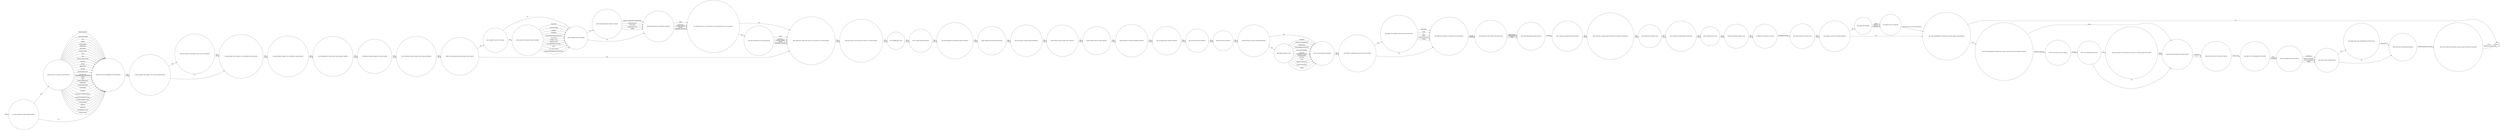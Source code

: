digraph OLD_CONCERTED_INDISCIPLINE {  rankdir=LR;
  node [shape = circle];
  START_NODE [label="", shape=none];
  START_NODE -> 44750 [label = "start"];
  END_NODE [label="END", shape="doublecircle"];
  44122 [label = "WAS CONTROL AND RESTRAINTS EMPLOYED"];
  44122 -> 44979 [label = "YES"];
  44122 -> 44979 [label = "NO"];
  44140 [label = "IS THE INCIDENT SUBJECT TO A GOVERNOR'S ADJUDICATION"];
  44140 -> 44256 [label = "YES"];
  44140 -> 44256 [label = "NO"];
  44156 [label = "HAS THE PRISON SERVICE PRESS OFFICE BEEN INFORMED"];
  44156 -> 44267 [label = "YES"];
  44156 -> 44267 [label = "NO"];
  44161 [label = "WERE WORKS SERVICES STAFF PRESENT"];
  44161 -> 45165 [label = "YES"];
  44161 -> 45165 [label = "NO"];
  44162 [label = "HAS THE SERVICE SUPPLIER BEEN NOTIFIED OF A REPLACEMENT KEYWORD?"];
  44162 -> 44216 [label = "YES"];
  44162 -> 44216 [label = "NO"];
  44170 [label = "HOW MANY PRISONERS WERE INVOLVED"];
  44170 -> 44551 [label = "NUMBER"];
  44182 [label = "IS THE INCIDENT THE SUBJECT OF A POLICE INVESTIGATION"];
  44182 -> 44783 [label = "YES"];
  44182 -> 44774 [label = "NO"];
  44216 [label = "INDICATE THE NATURE OF THE SHUT DOWN"];
  44216 -> 44562 [label = "TELEPHONY"];
  44216 -> 44562 [label = "IT"];
  44238 [label = "WERE EXTENDABLE BATONS USED"];
  44238 -> 44338 [label = "YES"];
  44238 -> 44338 [label = "NO"];
  44250 [label = "WAS THE KEYWORD REQUESTED?"];
  44250 -> 44162 [label = "YES"];
  44250 -> 44216 [label = "NO"];
  44256 [label = "IS ANY MEMBER OF STAFF FACING DISCIPLINARY CHARGES"];
  44256 -> 45065 [label = "YES"];
  44256 -> 45065 [label = "NO"];
  44267 [label = "WERE ANY INJURIES RECEIVED DURING THIS INCIDENT"];
  44267 -> 45129 [label = "YES"];
  44267 -> 44884 [label = "NO"];
  44279 [label = "QUOTE THE VANTIVE CASE NUMBER"];
  44279 -> 44250 [label = "NUMBER"];
  44296 [label = "WERE TRAINED NEGOTIATORS DEPLOYED"];
  44296 -> 44317 [label = "YES"];
  44296 -> 44317 [label = "NO"];
  44299 [label = "WAS THE FIRE SERVICE PRESENT"];
  44299 -> 45174 [label = "YES"];
  44299 -> 45174 [label = "NO"];
  44304 [label = "WHAT WAS THE LOCATION OF THE INCIDENT"];
  44304 -> 44910 [label = "ADMINISTRATION"];
  44304 -> 44910 [label = "ASSOCIATION AREA"];
  44304 -> 44910 [label = "CELL"];
  44304 -> 44910 [label = "CHAPEL"];
  44304 -> 44910 [label = "DINING ROOM"];
  44304 -> 44910 [label = "DORMITORY"];
  44304 -> 44910 [label = "EDUCATION"];
  44304 -> 44910 [label = "EXERCISE YARD"];
  44304 -> 44910 [label = "GATE"];
  44304 -> 44910 [label = "GYM"];
  44304 -> 44910 [label = "HEALTH CARE CENTRE"];
  44304 -> 44910 [label = "KITCHEN"];
  44304 -> 44910 [label = "OFFICE"];
  44304 -> 44910 [label = "RECEPTION"];
  44304 -> 44910 [label = "RECESS"];
  44304 -> 44910 [label = "SEGREGATION UNIT"];
  44304 -> 44910 [label = "SPECIAL UNIT"];
  44304 -> 44910 [label = "SHOWERS/CHANGING ROOM"];
  44304 -> 44910 [label = "VISITS"];
  44304 -> 44910 [label = "WING"];
  44304 -> 44910 [label = "WORKS DEPARTMENT"];
  44304 -> 44910 [label = "WORKSHOP"];
  44304 -> 44910 [label = "WITHIN PERIMETER"];
  44304 -> 44910 [label = "ELSEWHERE"];
  44304 -> 44910 [label = "FUNERAL"];
  44304 -> 44910 [label = "HOSPITAL OUTSIDE (PATIENT)"];
  44304 -> 44910 [label = "HOSPITAL OUTSIDE (VISITING)"];
  44304 -> 44910 [label = "OUTSIDE WORKING PARTY"];
  44304 -> 44910 [label = "SPORTS FIELD"];
  44304 -> 44910 [label = "VEHICLE"];
  44304 -> 44910 [label = "WEDDINGS"];
  44304 -> 44910 [label = "MAGISTRATES COURT"];
  44304 -> 44910 [label = "CROWN COURT"];
  44317 [label = "WAS AN INCIDENT LIAISON OFFICER PRESENT"];
  44317 -> 45045 [label = "YES"];
  44317 -> 45045 [label = "NO"];
  44336 [label = "WAS ANY EVACUATION NECESSARY"];
  44336 -> 44483 [label = "YES"];
  44336 -> 44483 [label = "NO"];
  44338 [label = "DURATION OF INCIDENT IN HOURS"];
  44338 -> 45153 [label = "NUMBER OF HOURS"];
  44387 [label = "DESCRIBE THE DAMAGE"];
  44387 -> 44661 [label = "MINOR"];
  44387 -> 44661 [label = "SERIOUS"];
  44387 -> 44661 [label = "EXTENSIVE"];
  44438 [label = "WERE WEAPONS USED BY THE PERPETRATORS"];
  44438 -> 44654 [label = "YES"];
  44438 -> 44336 [label = "NO"];
  44483 [label = "WAS THERE AN APPARENT REASON FOR THE INCIDENT"];
  44483 -> 44656 [label = "YES"];
  44483 -> 44738 [label = "NO"];
  44531 [label = "WAS A MINOR INJURY SUSTAINED"];
  44531 -> 44877 [label = "YES"];
  44531 -> 44734 [label = "NO"];
  44551 [label = "HAVE THE RING LEADERS BEEN IDENTIFIED"];
  44551 -> 44623 [label = "YES"];
  44551 -> 44623 [label = "NO"];
  44562 [label = "WHAT TIME WAS THE SYSTEM SHUT DOWN?"];
  44562 -> 44577 [label = "ENTER TIME"];
  44577 [label = "WAS THIS A FULL OR PARTIAL SHUT DOWN?"];
  44577 -> 44809 [label = "FULL"];
  44577 -> 44809 [label = "PARTIAL"];
  44623 [label = "HAVE THE RING LEADERS BEEN ENTERED ON INMATE INVOLVEMENT"];
  44623 -> 44917 [label = "YES"];
  44623 -> 44917 [label = "NO"];
  44654 [label = "DESCRIBE WEAPONS USED"];
  44654 -> 44336 [label = "FIREARM"];
  44654 -> 44336 [label = "CHEMICAL INCAPACITANT"];
  44654 -> 44336 [label = "KNIFE/BLADE"];
  44654 -> 44336 [label = "OTHER SHARP INSTRUMENT"];
  44654 -> 44336 [label = "BLUNT INSTRUMENT"];
  44654 -> 44336 [label = "LIGATURE"];
  44654 -> 44336 [label = "DANGEROUS LIQUID"];
  44654 -> 44336 [label = "EXCRETA/URINE"];
  44654 -> 44336 [label = "SPITTING"];
  44654 -> 44336 [label = "FOOD"];
  44654 -> 44336 [label = "THROWN FURNITURE"];
  44654 -> 44336 [label = "THROWN EQUIPMENT"];
  44654 -> 44336 [label = "OTHER"];
  44656 [label = "DESCRIBE THE APPARENT REASON FOR THE INCIDENT"];
  44656 -> 44738 [label = "FACILITIES"];
  44656 -> 44738 [label = "FOOD"];
  44656 -> 44738 [label = "PAY"];
  44656 -> 44738 [label = "VISITS"];
  44656 -> 44738 [label = "TIME OUT OF CELL"];
  44656 -> 44738 [label = "OTHER"];
  44661 [label = "ESTIMATED COST OF DAMAGE"];
  44661 -> 44810 [label = "ENTER AMOUNT IN POUND STERLING"];
  44662 [label = "WAS THE SYSTEM RE-ACTIVATED LOCALLY OR BY THE SERVICE SUPPLIER"];
  44662 -> END_NODE [label = "LOCAL"];
  44662 -> END_NODE [label = "SERVICE SUPPLIER"];
  44663 [label = "WAS A CANDR ADVISOR PRESENT"];
  44663 -> 44684 [label = "YES"];
  44663 -> 44684 [label = "NO"];
  44679 [label = "ARE ANY STAFF ON SICK LEAVE AS A RESULT OF THIS INCIDENT"];
  44679 -> 44867 [label = "YES"];
  44679 -> 44867 [label = "NO"];
  44684 [label = "WAS THE EMERGENCY RESPONSE VEHICLE PRESENT"];
  44684 -> 44296 [label = "YES"];
  44684 -> 44296 [label = "NO"];
  44697 [label = "WHO WAS DETAINED IN OUTSIDE HOSPITAL"];
  44697 -> 44884 [label = "STAFF"];
  44697 -> 44884 [label = "PRISONERS"];
  44697 -> 44884 [label = "CIVILIAN GRADES"];
  44697 -> 44884 [label = "POLICE"];
  44697 -> 44884 [label = "EXTERNAL CIVILIANS"];
  44724 [label = "WHICH SERIOUS INJURIES WERE SUSTAINED"];
  44724 -> 44531 [label = "FRACTURE"];
  44724 -> 44531 [label = "SCALD OR BURN"];
  44724 -> 44531 [label = "STABBING"];
  44724 -> 44531 [label = "CRUSHING"];
  44724 -> 44531 [label = "EXTENSIVE/MULTIPLE BRUISING"];
  44724 -> 44531 [label = "BLACK EYE"];
  44724 -> 44531 [label = "BROKEN NOSE"];
  44724 -> 44531 [label = "BROKEN TEETH"];
  44724 -> 44531 [label = "CUTS REQUIRING SUTURES"];
  44724 -> 44531 [label = "BITES"];
  44724 -> 44531 [label = "GUN SHOT WOUND"];
  44724 -> 44531 [label = "TEMPORARY/PERMANENT BLINDNESS"];
  44734 [label = "ENTER DESCRIPTION OF PERSON(S) INJURED"];
  44734 -> 44973 [label = "STAFF"];
  44734 -> 44973 [label = "PRISONERS"];
  44734 -> 44973 [label = "CIVILIAN GRADES"];
  44734 -> 44973 [label = "POLICE"];
  44734 -> 44973 [label = "EXTERNAL CIVILIANS"];
  44738 [label = "DESCRIBE THE INCIDENT AS EITHER ACTIVE OR PASSIVE"];
  44738 -> 44760 [label = "ACTIVE"];
  44738 -> 44760 [label = "PASSIVE"];
  44750 [label = "IS THE LOCATION OF THE INCIDENT KNOWN"];
  44750 -> 44304 [label = "YES"];
  44750 -> 44910 [label = "NO"];
  44758 [label = "WAS THE TELEPHONE/IT SYSTEM SHUT DOWN LOCALLY OR BY THE SERVICE SUPPLIER"];
  44758 -> 44216 [label = "LOCAL"];
  44758 -> 44279 [label = "SERVICE SUPPLIER"];
  44760 [label = "DESCRIBE HOW THE INCIDENT WAS RESOLVED"];
  44760 -> 44170 [label = "NEGOTIATION"];
  44760 -> 44170 [label = "INTERVENTION"];
  44760 -> 44170 [label = "OTHER"];
  44764 [label = "WAS THE SYSTEM COMPROMISED?"];
  44764 -> 45013 [label = "YES"];
  44764 -> 44902 [label = "NO"];
  44774 [label = "IS THE INCIDENT THE SUBJECT OF AN INTERNAL INVESTIGATION"];
  44774 -> 44140 [label = "YES"];
  44774 -> 44140 [label = "NO"];
  44783 [label = "HAS ANY PROSECUTION TAKEN PLACE OR IS ANY PENDING"];
  44783 -> 44774 [label = "YES"];
  44783 -> 44774 [label = "NO"];
  44809 [label = "WHO AUTHORISED THE SHUT DOWN?"];
  44809 -> 44764 [label = "GOVERNOR"];
  44809 -> 44764 [label = "DEPUTY GOVERNOR"];
  44809 -> 44764 [label = "DUTY GOVERNOR"];
  44809 -> 44764 [label = "OTHER"];
  44810 [label = "WAS THE TELEPHONE/IT SYSTEM SHUT DOWN DURING THE INCIDENT?"];
  44810 -> 44758 [label = "YES"];
  44810 -> END_NODE [label = "NO"];
  44867 [label = "WAS A BARRICADE USED"];
  44867 -> 44663 [label = "YES"];
  44867 -> 44663 [label = "NO"];
  44877 [label = "WHICH MINOR INJURIES WERE SUSTAINED"];
  44877 -> 44734 [label = "GRAZES, SCRATCHES OR ABRASIONS"];
  44877 -> 44734 [label = "MINOR BRUISES"];
  44877 -> 44734 [label = "SWELLINGS"];
  44877 -> 44734 [label = "SUPERFICIAL CUTS"];
  44877 -> 44734 [label = "OTHER"];
  44884 [label = "ARE THERE ANY STAFF NOW OFF DUTY AS A RESULT OF THIS INCIDENT"];
  44884 -> 44679 [label = "YES"];
  44884 -> 44679 [label = "NO"];
  44902 [label = "WHEN WAS THE SYSTEM RE-ACTIVATED?"];
  44902 -> 44662 [label = "ENTER COMMENT AND DATE"];
  44910 [label = "WERE THE POLICE INFORMED OF THE INCIDENT"];
  44910 -> 44182 [label = "YES"];
  44910 -> 44182 [label = "NO"];
  44917 [label = "WAS OPERATION TORNADO USED"];
  44917 -> 44122 [label = "YES"];
  44917 -> 44122 [label = "NO"];
  44973 [label = "DID INJURIES RESULT IN DETENTION IN OUTSIDE HOSPITAL AS AN IN-PATIENT"];
  44973 -> 44697 [label = "YES"];
  44973 -> 44884 [label = "NO"];
  44979 [label = "WERE WATER HOSES USED"];
  44979 -> 44238 [label = "YES"];
  44979 -> 44238 [label = "NO"];
  45013 [label = "DESCRIBE WHAT WAS COMPROMISED AND BY WHOM"];
  45013 -> 44902 [label = "DESCRIPTION"];
  45045 [label = "WERE HEALTH CARE CENTRE STAFF PRESENT"];
  45045 -> 44161 [label = "YES"];
  45045 -> 44161 [label = "NO"];
  45065 [label = "IS THERE ANY MEDIA INTEREST IN THIS INCIDENT"];
  45065 -> 44156 [label = "YES"];
  45065 -> 44156 [label = "NO"];
  45117 [label = "WAS DAMAGE CAUSED TO PRISON PROPERTY"];
  45117 -> 44387 [label = "YES"];
  45117 -> 44810 [label = "NO"];
  45129 [label = "WAS A SERIOUS INJURY SUSTAINED"];
  45129 -> 44724 [label = "YES"];
  45129 -> 44531 [label = "NO"];
  45153 [label = "WAS THE INCIDENT IN PUBLIC VIEW"];
  45153 -> 45117 [label = "YES"];
  45153 -> 45117 [label = "NO"];
  45158 [label = "WAS THE AMBULANCE SERVICE PRESENT"];
  45158 -> 44299 [label = "YES"];
  45158 -> 44299 [label = "NO"];
  45165 [label = "WERE BOARD OF VISITORS MEMBERS PRESENT"];
  45165 -> 45158 [label = "YES"];
  45165 -> 45158 [label = "NO"];
  45174 [label = "WERE THE POLICE PRESENT"];
  45174 -> 44438 [label = "YES"];
  45174 -> 44438 [label = "NO"];
}
